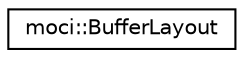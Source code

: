 digraph "Graphical Class Hierarchy"
{
 // INTERACTIVE_SVG=YES
  edge [fontname="Helvetica",fontsize="10",labelfontname="Helvetica",labelfontsize="10"];
  node [fontname="Helvetica",fontsize="10",shape=record];
  rankdir="LR";
  Node0 [label="moci::BufferLayout",height=0.2,width=0.4,color="black", fillcolor="white", style="filled",URL="$classmoci_1_1BufferLayout.html"];
}
